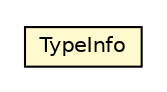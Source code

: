 #!/usr/local/bin/dot
#
# Class diagram 
# Generated by UMLGraph version R5_6-24-gf6e263 (http://www.umlgraph.org/)
#

digraph G {
	edge [fontname="Helvetica",fontsize=10,labelfontname="Helvetica",labelfontsize=10];
	node [fontname="Helvetica",fontsize=10,shape=plaintext];
	nodesep=0.25;
	ranksep=0.5;
	// io.reinert.requestor.gwtjackson.rebind.codegen.TypeInfo
	c81218 [label=<<table title="io.reinert.requestor.gwtjackson.rebind.codegen.TypeInfo" border="0" cellborder="1" cellspacing="0" cellpadding="2" port="p" bgcolor="lemonChiffon" href="./TypeInfo.html">
		<tr><td><table border="0" cellspacing="0" cellpadding="1">
<tr><td align="center" balign="center"> TypeInfo </td></tr>
		</table></td></tr>
		</table>>, URL="./TypeInfo.html", fontname="Helvetica", fontcolor="black", fontsize=10.0];
}

